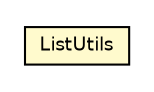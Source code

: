 #!/usr/local/bin/dot
#
# Class diagram 
# Generated by UMLGraph version R5_6-24-gf6e263 (http://www.umlgraph.org/)
#

digraph G {
	edge [fontname="Helvetica",fontsize=10,labelfontname="Helvetica",labelfontsize=10];
	node [fontname="Helvetica",fontsize=10,shape=plaintext];
	nodesep=0.25;
	ranksep=0.5;
	// com.rockhoppertech.collections.ListUtils
	c4430 [label=<<table title="com.rockhoppertech.collections.ListUtils" border="0" cellborder="1" cellspacing="0" cellpadding="2" port="p" bgcolor="lemonChiffon" href="./ListUtils.html">
		<tr><td><table border="0" cellspacing="0" cellpadding="1">
<tr><td align="center" balign="center"> ListUtils </td></tr>
		</table></td></tr>
		</table>>, URL="./ListUtils.html", fontname="Helvetica", fontcolor="black", fontsize=9.0];
}

